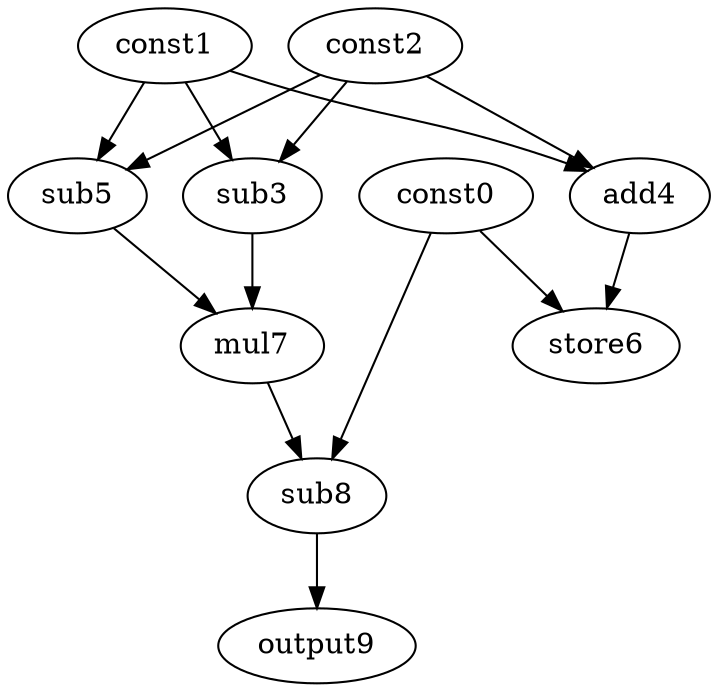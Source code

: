digraph G { 
const0[opcode=const]; 
const1[opcode=const]; 
const2[opcode=const]; 
sub3[opcode=sub]; 
add4[opcode=add]; 
sub5[opcode=sub]; 
store6[opcode=store]; 
mul7[opcode=mul]; 
sub8[opcode=sub]; 
output9[opcode=output]; 
const1->sub3[operand=0];
const2->sub3[operand=1];
const1->add4[operand=0];
const2->add4[operand=1];
const1->sub5[operand=0];
const2->sub5[operand=1];
const0->store6[operand=0];
add4->store6[operand=1];
sub3->mul7[operand=0];
sub5->mul7[operand=1];
const0->sub8[operand=0];
mul7->sub8[operand=1];
sub8->output9[operand=0];
}

